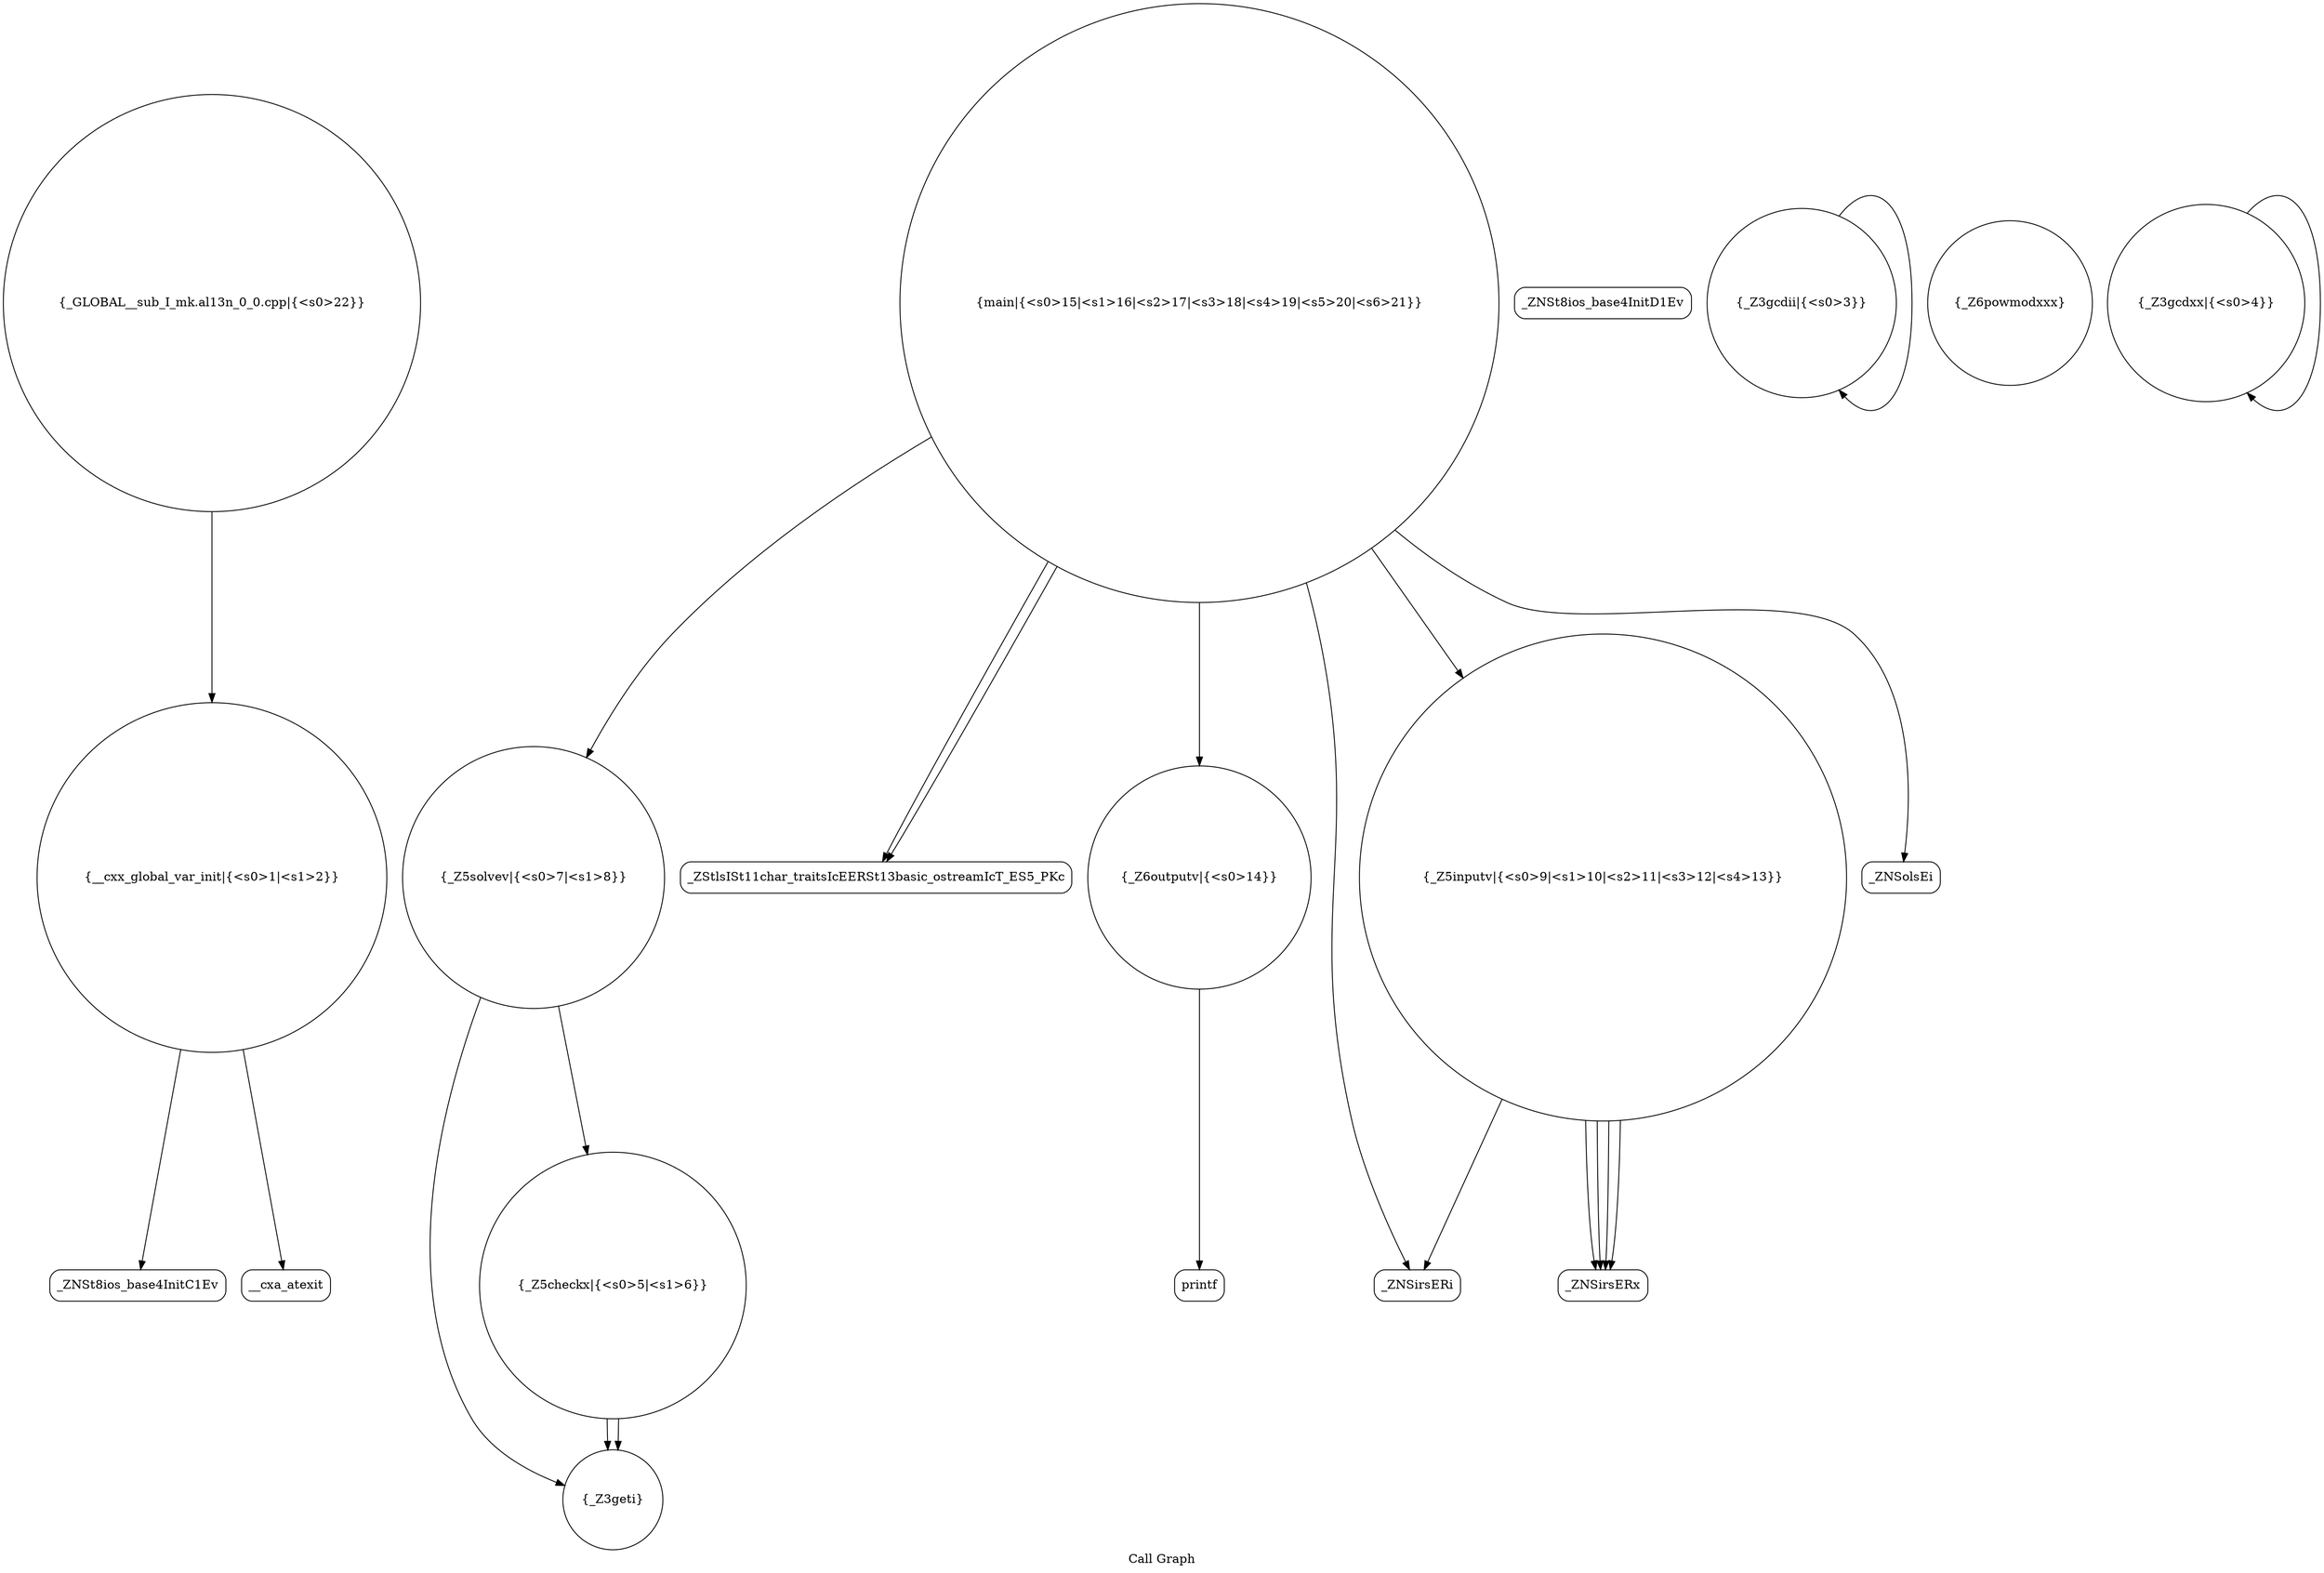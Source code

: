 digraph "Call Graph" {
	label="Call Graph";

	Node0x55ac2867ec20 [shape=record,shape=circle,label="{__cxx_global_var_init|{<s0>1|<s1>2}}"];
	Node0x55ac2867ec20:s0 -> Node0x55ac2867f0b0[color=black];
	Node0x55ac2867ec20:s1 -> Node0x55ac2867f1b0[color=black];
	Node0x55ac2867f3b0 [shape=record,shape=circle,label="{_Z3geti}"];
	Node0x55ac2867f730 [shape=record,shape=Mrecord,label="{printf}"];
	Node0x55ac2867f130 [shape=record,shape=Mrecord,label="{_ZNSt8ios_base4InitD1Ev}"];
	Node0x55ac2867f4b0 [shape=record,shape=circle,label="{_Z5solvev|{<s0>7|<s1>8}}"];
	Node0x55ac2867f4b0:s0 -> Node0x55ac2867f3b0[color=black];
	Node0x55ac2867f4b0:s1 -> Node0x55ac2867f430[color=black];
	Node0x55ac2867f830 [shape=record,shape=Mrecord,label="{_ZStlsISt11char_traitsIcEERSt13basic_ostreamIcT_ES5_PKc}"];
	Node0x55ac2867f230 [shape=record,shape=circle,label="{_Z3gcdii|{<s0>3}}"];
	Node0x55ac2867f230:s0 -> Node0x55ac2867f230[color=black];
	Node0x55ac2867f5b0 [shape=record,shape=Mrecord,label="{_ZNSirsERi}"];
	Node0x55ac2867f930 [shape=record,shape=circle,label="{_GLOBAL__sub_I_mk.al13n_0_0.cpp|{<s0>22}}"];
	Node0x55ac2867f930:s0 -> Node0x55ac2867ec20[color=black];
	Node0x55ac2867f330 [shape=record,shape=circle,label="{_Z6powmodxxx}"];
	Node0x55ac2867f6b0 [shape=record,shape=circle,label="{_Z6outputv|{<s0>14}}"];
	Node0x55ac2867f6b0:s0 -> Node0x55ac2867f730[color=black];
	Node0x55ac2867f0b0 [shape=record,shape=Mrecord,label="{_ZNSt8ios_base4InitC1Ev}"];
	Node0x55ac2867f430 [shape=record,shape=circle,label="{_Z5checkx|{<s0>5|<s1>6}}"];
	Node0x55ac2867f430:s0 -> Node0x55ac2867f3b0[color=black];
	Node0x55ac2867f430:s1 -> Node0x55ac2867f3b0[color=black];
	Node0x55ac2867f7b0 [shape=record,shape=circle,label="{main|{<s0>15|<s1>16|<s2>17|<s3>18|<s4>19|<s5>20|<s6>21}}"];
	Node0x55ac2867f7b0:s0 -> Node0x55ac2867f5b0[color=black];
	Node0x55ac2867f7b0:s1 -> Node0x55ac2867f530[color=black];
	Node0x55ac2867f7b0:s2 -> Node0x55ac2867f4b0[color=black];
	Node0x55ac2867f7b0:s3 -> Node0x55ac2867f830[color=black];
	Node0x55ac2867f7b0:s4 -> Node0x55ac2867f8b0[color=black];
	Node0x55ac2867f7b0:s5 -> Node0x55ac2867f830[color=black];
	Node0x55ac2867f7b0:s6 -> Node0x55ac2867f6b0[color=black];
	Node0x55ac2867f1b0 [shape=record,shape=Mrecord,label="{__cxa_atexit}"];
	Node0x55ac2867f530 [shape=record,shape=circle,label="{_Z5inputv|{<s0>9|<s1>10|<s2>11|<s3>12|<s4>13}}"];
	Node0x55ac2867f530:s0 -> Node0x55ac2867f5b0[color=black];
	Node0x55ac2867f530:s1 -> Node0x55ac2867f630[color=black];
	Node0x55ac2867f530:s2 -> Node0x55ac2867f630[color=black];
	Node0x55ac2867f530:s3 -> Node0x55ac2867f630[color=black];
	Node0x55ac2867f530:s4 -> Node0x55ac2867f630[color=black];
	Node0x55ac2867f8b0 [shape=record,shape=Mrecord,label="{_ZNSolsEi}"];
	Node0x55ac2867f2b0 [shape=record,shape=circle,label="{_Z3gcdxx|{<s0>4}}"];
	Node0x55ac2867f2b0:s0 -> Node0x55ac2867f2b0[color=black];
	Node0x55ac2867f630 [shape=record,shape=Mrecord,label="{_ZNSirsERx}"];
}
